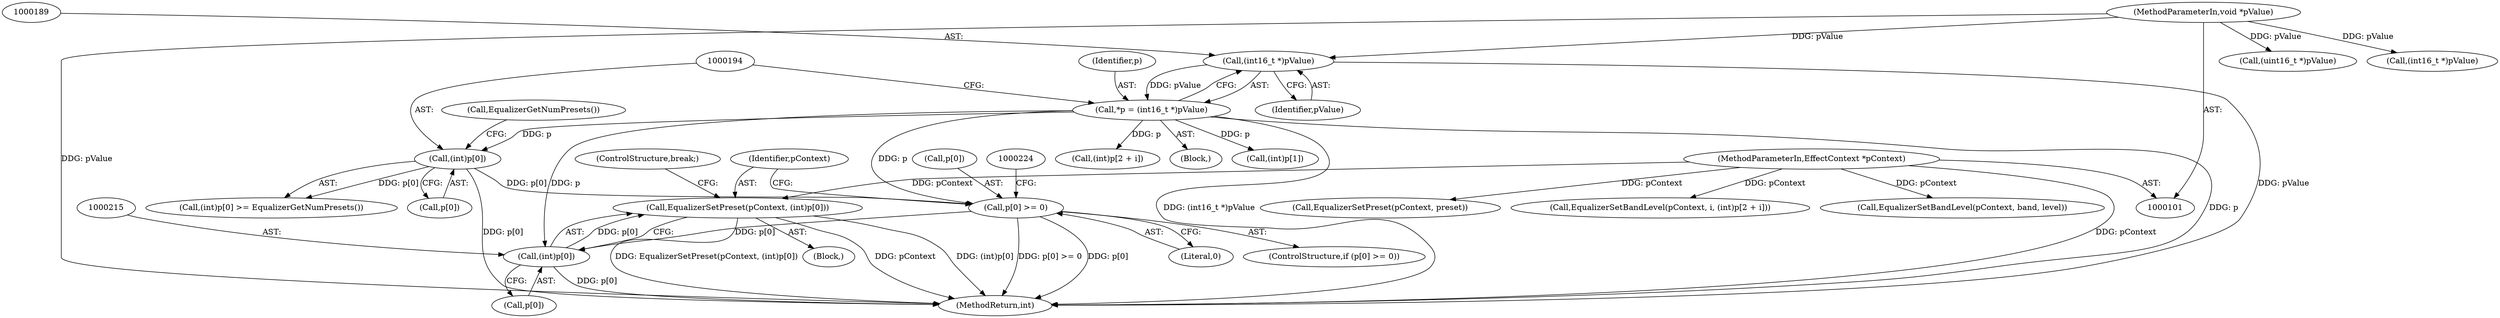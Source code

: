 digraph "0_Android_321ea5257e37c8edb26e66fe4ee78cca4cd915fe_0@pointer" {
"1000212" [label="(Call,EqualizerSetPreset(pContext, (int)p[0]))"];
"1000102" [label="(MethodParameterIn,EffectContext *pContext)"];
"1000214" [label="(Call,(int)p[0])"];
"1000186" [label="(Call,*p = (int16_t *)pValue)"];
"1000188" [label="(Call,(int16_t *)pValue)"];
"1000104" [label="(MethodParameterIn,void *pValue)"];
"1000206" [label="(Call,p[0] >= 0)"];
"1000193" [label="(Call,(int)p[0])"];
"1000151" [label="(Call,EqualizerSetPreset(pContext, preset))"];
"1000186" [label="(Call,*p = (int16_t *)pValue)"];
"1000249" [label="(Call,(int)p[2 + i])"];
"1000205" [label="(ControlStructure,if (p[0] >= 0))"];
"1000184" [label="(Block,)"];
"1000206" [label="(Call,p[0] >= 0)"];
"1000216" [label="(Call,p[0])"];
"1000210" [label="(Literal,0)"];
"1000246" [label="(Call,EqualizerSetBandLevel(pContext, i, (int)p[2 + i]))"];
"1000134" [label="(Call,(uint16_t *)pValue)"];
"1000190" [label="(Identifier,pValue)"];
"1000213" [label="(Identifier,pContext)"];
"1000102" [label="(MethodParameterIn,EffectContext *pContext)"];
"1000256" [label="(ControlStructure,break;)"];
"1000165" [label="(Call,(int16_t *)pValue)"];
"1000193" [label="(Call,(int)p[0])"];
"1000212" [label="(Call,EqualizerSetPreset(pContext, (int)p[0]))"];
"1000223" [label="(Call,(int)p[1])"];
"1000207" [label="(Call,p[0])"];
"1000104" [label="(MethodParameterIn,void *pValue)"];
"1000198" [label="(Call,EqualizerGetNumPresets())"];
"1000195" [label="(Call,p[0])"];
"1000192" [label="(Call,(int)p[0] >= EqualizerGetNumPresets())"];
"1000178" [label="(Call,EqualizerSetBandLevel(pContext, band, level))"];
"1000187" [label="(Identifier,p)"];
"1000188" [label="(Call,(int16_t *)pValue)"];
"1000268" [label="(MethodReturn,int)"];
"1000211" [label="(Block,)"];
"1000214" [label="(Call,(int)p[0])"];
"1000212" -> "1000211"  [label="AST: "];
"1000212" -> "1000214"  [label="CFG: "];
"1000213" -> "1000212"  [label="AST: "];
"1000214" -> "1000212"  [label="AST: "];
"1000256" -> "1000212"  [label="CFG: "];
"1000212" -> "1000268"  [label="DDG: (int)p[0]"];
"1000212" -> "1000268"  [label="DDG: EqualizerSetPreset(pContext, (int)p[0])"];
"1000212" -> "1000268"  [label="DDG: pContext"];
"1000102" -> "1000212"  [label="DDG: pContext"];
"1000214" -> "1000212"  [label="DDG: p[0]"];
"1000102" -> "1000101"  [label="AST: "];
"1000102" -> "1000268"  [label="DDG: pContext"];
"1000102" -> "1000151"  [label="DDG: pContext"];
"1000102" -> "1000178"  [label="DDG: pContext"];
"1000102" -> "1000246"  [label="DDG: pContext"];
"1000214" -> "1000216"  [label="CFG: "];
"1000215" -> "1000214"  [label="AST: "];
"1000216" -> "1000214"  [label="AST: "];
"1000214" -> "1000268"  [label="DDG: p[0]"];
"1000186" -> "1000214"  [label="DDG: p"];
"1000206" -> "1000214"  [label="DDG: p[0]"];
"1000186" -> "1000184"  [label="AST: "];
"1000186" -> "1000188"  [label="CFG: "];
"1000187" -> "1000186"  [label="AST: "];
"1000188" -> "1000186"  [label="AST: "];
"1000194" -> "1000186"  [label="CFG: "];
"1000186" -> "1000268"  [label="DDG: (int16_t *)pValue"];
"1000186" -> "1000268"  [label="DDG: p"];
"1000188" -> "1000186"  [label="DDG: pValue"];
"1000186" -> "1000193"  [label="DDG: p"];
"1000186" -> "1000206"  [label="DDG: p"];
"1000186" -> "1000223"  [label="DDG: p"];
"1000186" -> "1000249"  [label="DDG: p"];
"1000188" -> "1000190"  [label="CFG: "];
"1000189" -> "1000188"  [label="AST: "];
"1000190" -> "1000188"  [label="AST: "];
"1000188" -> "1000268"  [label="DDG: pValue"];
"1000104" -> "1000188"  [label="DDG: pValue"];
"1000104" -> "1000101"  [label="AST: "];
"1000104" -> "1000268"  [label="DDG: pValue"];
"1000104" -> "1000134"  [label="DDG: pValue"];
"1000104" -> "1000165"  [label="DDG: pValue"];
"1000206" -> "1000205"  [label="AST: "];
"1000206" -> "1000210"  [label="CFG: "];
"1000207" -> "1000206"  [label="AST: "];
"1000210" -> "1000206"  [label="AST: "];
"1000213" -> "1000206"  [label="CFG: "];
"1000224" -> "1000206"  [label="CFG: "];
"1000206" -> "1000268"  [label="DDG: p[0] >= 0"];
"1000206" -> "1000268"  [label="DDG: p[0]"];
"1000193" -> "1000206"  [label="DDG: p[0]"];
"1000193" -> "1000192"  [label="AST: "];
"1000193" -> "1000195"  [label="CFG: "];
"1000194" -> "1000193"  [label="AST: "];
"1000195" -> "1000193"  [label="AST: "];
"1000198" -> "1000193"  [label="CFG: "];
"1000193" -> "1000268"  [label="DDG: p[0]"];
"1000193" -> "1000192"  [label="DDG: p[0]"];
}
